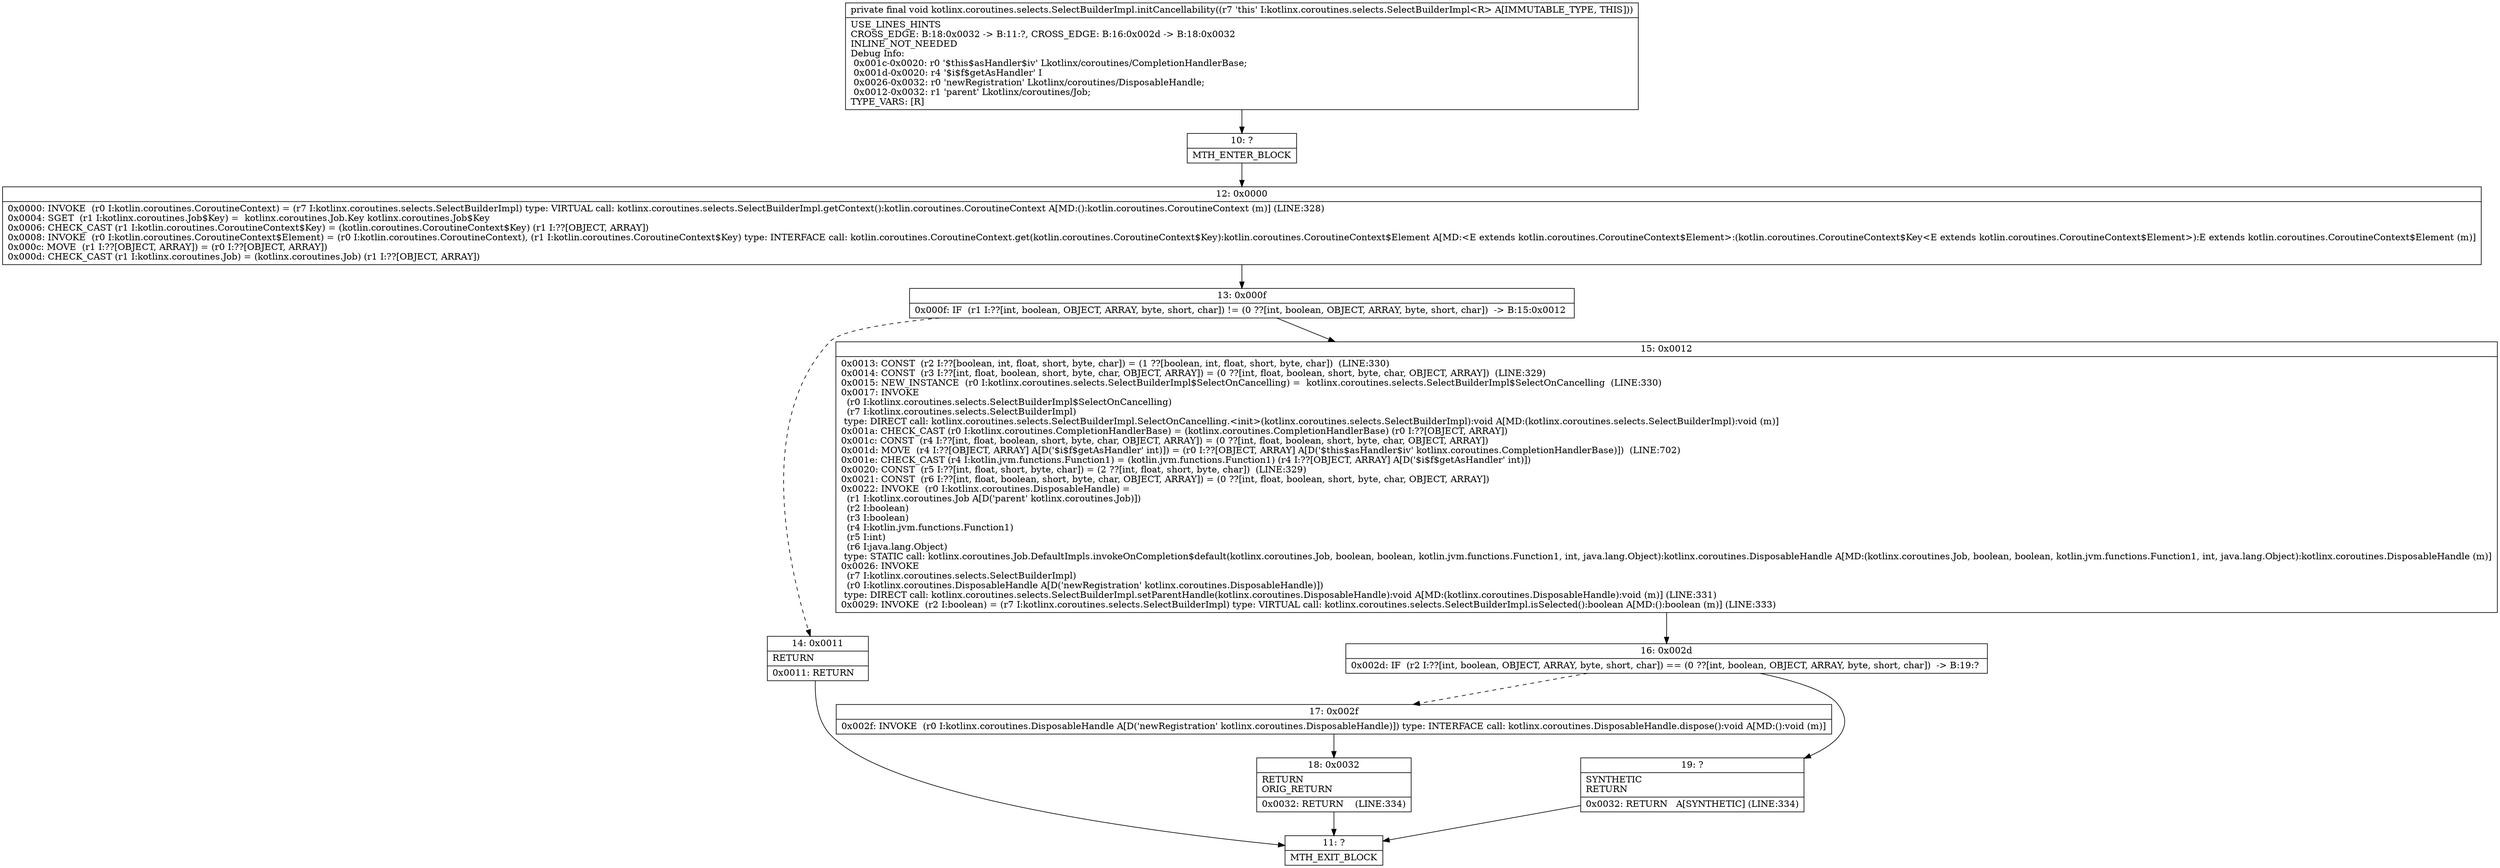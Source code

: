 digraph "CFG forkotlinx.coroutines.selects.SelectBuilderImpl.initCancellability()V" {
Node_10 [shape=record,label="{10\:\ ?|MTH_ENTER_BLOCK\l}"];
Node_12 [shape=record,label="{12\:\ 0x0000|0x0000: INVOKE  (r0 I:kotlin.coroutines.CoroutineContext) = (r7 I:kotlinx.coroutines.selects.SelectBuilderImpl) type: VIRTUAL call: kotlinx.coroutines.selects.SelectBuilderImpl.getContext():kotlin.coroutines.CoroutineContext A[MD:():kotlin.coroutines.CoroutineContext (m)] (LINE:328)\l0x0004: SGET  (r1 I:kotlinx.coroutines.Job$Key) =  kotlinx.coroutines.Job.Key kotlinx.coroutines.Job$Key \l0x0006: CHECK_CAST (r1 I:kotlin.coroutines.CoroutineContext$Key) = (kotlin.coroutines.CoroutineContext$Key) (r1 I:??[OBJECT, ARRAY]) \l0x0008: INVOKE  (r0 I:kotlin.coroutines.CoroutineContext$Element) = (r0 I:kotlin.coroutines.CoroutineContext), (r1 I:kotlin.coroutines.CoroutineContext$Key) type: INTERFACE call: kotlin.coroutines.CoroutineContext.get(kotlin.coroutines.CoroutineContext$Key):kotlin.coroutines.CoroutineContext$Element A[MD:\<E extends kotlin.coroutines.CoroutineContext$Element\>:(kotlin.coroutines.CoroutineContext$Key\<E extends kotlin.coroutines.CoroutineContext$Element\>):E extends kotlin.coroutines.CoroutineContext$Element (m)]\l0x000c: MOVE  (r1 I:??[OBJECT, ARRAY]) = (r0 I:??[OBJECT, ARRAY]) \l0x000d: CHECK_CAST (r1 I:kotlinx.coroutines.Job) = (kotlinx.coroutines.Job) (r1 I:??[OBJECT, ARRAY]) \l}"];
Node_13 [shape=record,label="{13\:\ 0x000f|0x000f: IF  (r1 I:??[int, boolean, OBJECT, ARRAY, byte, short, char]) != (0 ??[int, boolean, OBJECT, ARRAY, byte, short, char])  \-\> B:15:0x0012 \l}"];
Node_14 [shape=record,label="{14\:\ 0x0011|RETURN\l|0x0011: RETURN   \l}"];
Node_11 [shape=record,label="{11\:\ ?|MTH_EXIT_BLOCK\l}"];
Node_15 [shape=record,label="{15\:\ 0x0012|0x0013: CONST  (r2 I:??[boolean, int, float, short, byte, char]) = (1 ??[boolean, int, float, short, byte, char])  (LINE:330)\l0x0014: CONST  (r3 I:??[int, float, boolean, short, byte, char, OBJECT, ARRAY]) = (0 ??[int, float, boolean, short, byte, char, OBJECT, ARRAY])  (LINE:329)\l0x0015: NEW_INSTANCE  (r0 I:kotlinx.coroutines.selects.SelectBuilderImpl$SelectOnCancelling) =  kotlinx.coroutines.selects.SelectBuilderImpl$SelectOnCancelling  (LINE:330)\l0x0017: INVOKE  \l  (r0 I:kotlinx.coroutines.selects.SelectBuilderImpl$SelectOnCancelling)\l  (r7 I:kotlinx.coroutines.selects.SelectBuilderImpl)\l type: DIRECT call: kotlinx.coroutines.selects.SelectBuilderImpl.SelectOnCancelling.\<init\>(kotlinx.coroutines.selects.SelectBuilderImpl):void A[MD:(kotlinx.coroutines.selects.SelectBuilderImpl):void (m)]\l0x001a: CHECK_CAST (r0 I:kotlinx.coroutines.CompletionHandlerBase) = (kotlinx.coroutines.CompletionHandlerBase) (r0 I:??[OBJECT, ARRAY]) \l0x001c: CONST  (r4 I:??[int, float, boolean, short, byte, char, OBJECT, ARRAY]) = (0 ??[int, float, boolean, short, byte, char, OBJECT, ARRAY]) \l0x001d: MOVE  (r4 I:??[OBJECT, ARRAY] A[D('$i$f$getAsHandler' int)]) = (r0 I:??[OBJECT, ARRAY] A[D('$this$asHandler$iv' kotlinx.coroutines.CompletionHandlerBase)])  (LINE:702)\l0x001e: CHECK_CAST (r4 I:kotlin.jvm.functions.Function1) = (kotlin.jvm.functions.Function1) (r4 I:??[OBJECT, ARRAY] A[D('$i$f$getAsHandler' int)]) \l0x0020: CONST  (r5 I:??[int, float, short, byte, char]) = (2 ??[int, float, short, byte, char])  (LINE:329)\l0x0021: CONST  (r6 I:??[int, float, boolean, short, byte, char, OBJECT, ARRAY]) = (0 ??[int, float, boolean, short, byte, char, OBJECT, ARRAY]) \l0x0022: INVOKE  (r0 I:kotlinx.coroutines.DisposableHandle) = \l  (r1 I:kotlinx.coroutines.Job A[D('parent' kotlinx.coroutines.Job)])\l  (r2 I:boolean)\l  (r3 I:boolean)\l  (r4 I:kotlin.jvm.functions.Function1)\l  (r5 I:int)\l  (r6 I:java.lang.Object)\l type: STATIC call: kotlinx.coroutines.Job.DefaultImpls.invokeOnCompletion$default(kotlinx.coroutines.Job, boolean, boolean, kotlin.jvm.functions.Function1, int, java.lang.Object):kotlinx.coroutines.DisposableHandle A[MD:(kotlinx.coroutines.Job, boolean, boolean, kotlin.jvm.functions.Function1, int, java.lang.Object):kotlinx.coroutines.DisposableHandle (m)]\l0x0026: INVOKE  \l  (r7 I:kotlinx.coroutines.selects.SelectBuilderImpl)\l  (r0 I:kotlinx.coroutines.DisposableHandle A[D('newRegistration' kotlinx.coroutines.DisposableHandle)])\l type: DIRECT call: kotlinx.coroutines.selects.SelectBuilderImpl.setParentHandle(kotlinx.coroutines.DisposableHandle):void A[MD:(kotlinx.coroutines.DisposableHandle):void (m)] (LINE:331)\l0x0029: INVOKE  (r2 I:boolean) = (r7 I:kotlinx.coroutines.selects.SelectBuilderImpl) type: VIRTUAL call: kotlinx.coroutines.selects.SelectBuilderImpl.isSelected():boolean A[MD:():boolean (m)] (LINE:333)\l}"];
Node_16 [shape=record,label="{16\:\ 0x002d|0x002d: IF  (r2 I:??[int, boolean, OBJECT, ARRAY, byte, short, char]) == (0 ??[int, boolean, OBJECT, ARRAY, byte, short, char])  \-\> B:19:? \l}"];
Node_17 [shape=record,label="{17\:\ 0x002f|0x002f: INVOKE  (r0 I:kotlinx.coroutines.DisposableHandle A[D('newRegistration' kotlinx.coroutines.DisposableHandle)]) type: INTERFACE call: kotlinx.coroutines.DisposableHandle.dispose():void A[MD:():void (m)]\l}"];
Node_18 [shape=record,label="{18\:\ 0x0032|RETURN\lORIG_RETURN\l|0x0032: RETURN    (LINE:334)\l}"];
Node_19 [shape=record,label="{19\:\ ?|SYNTHETIC\lRETURN\l|0x0032: RETURN   A[SYNTHETIC] (LINE:334)\l}"];
MethodNode[shape=record,label="{private final void kotlinx.coroutines.selects.SelectBuilderImpl.initCancellability((r7 'this' I:kotlinx.coroutines.selects.SelectBuilderImpl\<R\> A[IMMUTABLE_TYPE, THIS]))  | USE_LINES_HINTS\lCROSS_EDGE: B:18:0x0032 \-\> B:11:?, CROSS_EDGE: B:16:0x002d \-\> B:18:0x0032\lINLINE_NOT_NEEDED\lDebug Info:\l  0x001c\-0x0020: r0 '$this$asHandler$iv' Lkotlinx\/coroutines\/CompletionHandlerBase;\l  0x001d\-0x0020: r4 '$i$f$getAsHandler' I\l  0x0026\-0x0032: r0 'newRegistration' Lkotlinx\/coroutines\/DisposableHandle;\l  0x0012\-0x0032: r1 'parent' Lkotlinx\/coroutines\/Job;\lTYPE_VARS: [R]\l}"];
MethodNode -> Node_10;Node_10 -> Node_12;
Node_12 -> Node_13;
Node_13 -> Node_14[style=dashed];
Node_13 -> Node_15;
Node_14 -> Node_11;
Node_15 -> Node_16;
Node_16 -> Node_17[style=dashed];
Node_16 -> Node_19;
Node_17 -> Node_18;
Node_18 -> Node_11;
Node_19 -> Node_11;
}

